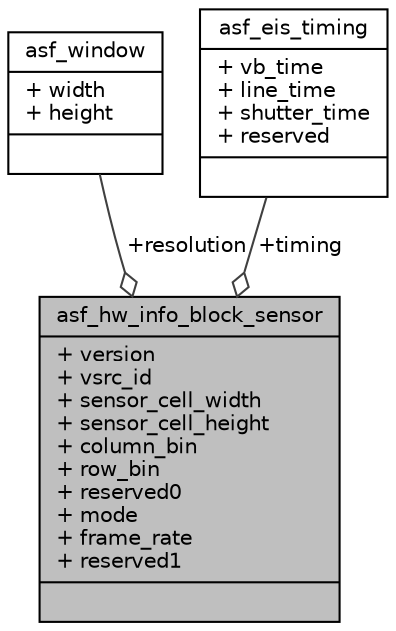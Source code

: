 digraph "asf_hw_info_block_sensor"
{
 // INTERACTIVE_SVG=YES
 // LATEX_PDF_SIZE
  bgcolor="transparent";
  edge [fontname="Helvetica",fontsize="10",labelfontname="Helvetica",labelfontsize="10"];
  node [fontname="Helvetica",fontsize="10",shape=record];
  Node1 [label="{asf_hw_info_block_sensor\n|+ version\l+ vsrc_id\l+ sensor_cell_width\l+ sensor_cell_height\l+ column_bin\l+ row_bin\l+ reserved0\l+ mode\l+ frame_rate\l+ reserved1\l|}",height=0.2,width=0.4,color="black", fillcolor="grey75", style="filled", fontcolor="black",tooltip="asf_hw_info_block_sensor."];
  Node2 -> Node1 [color="grey25",fontsize="10",style="solid",label=" +resolution" ,arrowhead="odiamond",fontname="Helvetica"];
  Node2 [label="{asf_window\n|+ width\l+ height\l|}",height=0.2,width=0.4,color="black",URL="$d0/d7f/structasf__window.html",tooltip=" "];
  Node3 -> Node1 [color="grey25",fontsize="10",style="solid",label=" +timing" ,arrowhead="odiamond",fontname="Helvetica"];
  Node3 [label="{asf_eis_timing\n|+ vb_time\l+ line_time\l+ shutter_time\l+ reserved\l|}",height=0.2,width=0.4,color="black",URL="$db/d31/structasf__eis__timing.html",tooltip=" "];
}
